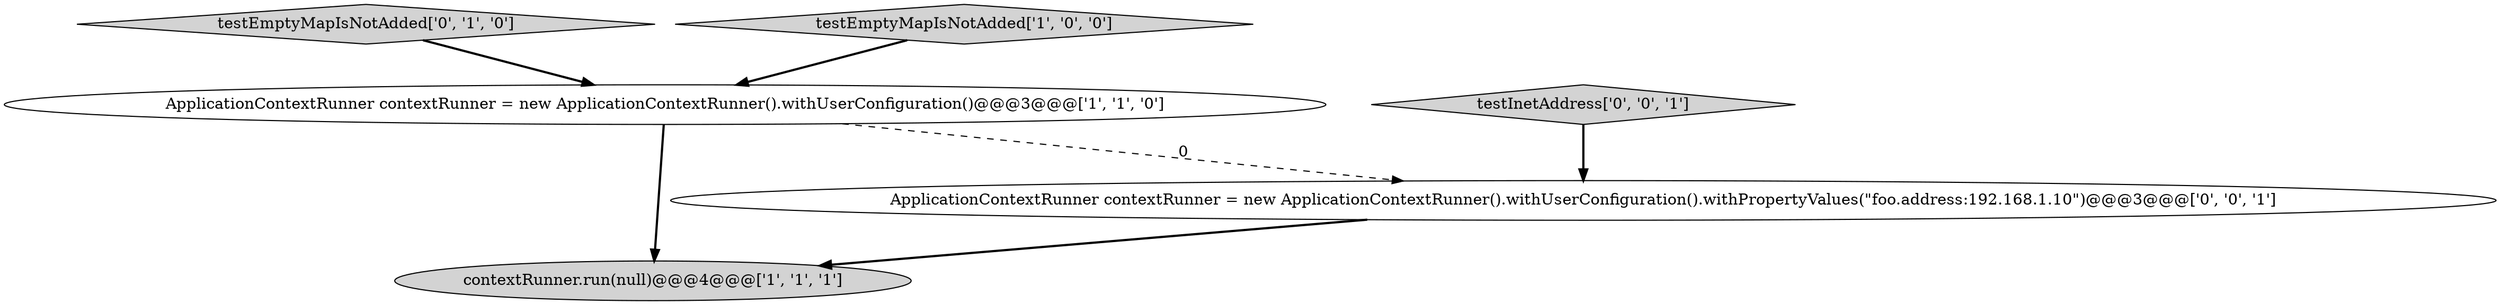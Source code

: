digraph {
3 [style = filled, label = "testEmptyMapIsNotAdded['0', '1', '0']", fillcolor = lightgray, shape = diamond image = "AAA0AAABBB2BBB"];
2 [style = filled, label = "testEmptyMapIsNotAdded['1', '0', '0']", fillcolor = lightgray, shape = diamond image = "AAA0AAABBB1BBB"];
5 [style = filled, label = "ApplicationContextRunner contextRunner = new ApplicationContextRunner().withUserConfiguration().withPropertyValues(\"foo.address:192.168.1.10\")@@@3@@@['0', '0', '1']", fillcolor = white, shape = ellipse image = "AAA0AAABBB3BBB"];
0 [style = filled, label = "ApplicationContextRunner contextRunner = new ApplicationContextRunner().withUserConfiguration()@@@3@@@['1', '1', '0']", fillcolor = white, shape = ellipse image = "AAA0AAABBB1BBB"];
4 [style = filled, label = "testInetAddress['0', '0', '1']", fillcolor = lightgray, shape = diamond image = "AAA0AAABBB3BBB"];
1 [style = filled, label = "contextRunner.run(null)@@@4@@@['1', '1', '1']", fillcolor = lightgray, shape = ellipse image = "AAA0AAABBB1BBB"];
5->1 [style = bold, label=""];
2->0 [style = bold, label=""];
0->5 [style = dashed, label="0"];
4->5 [style = bold, label=""];
0->1 [style = bold, label=""];
3->0 [style = bold, label=""];
}
